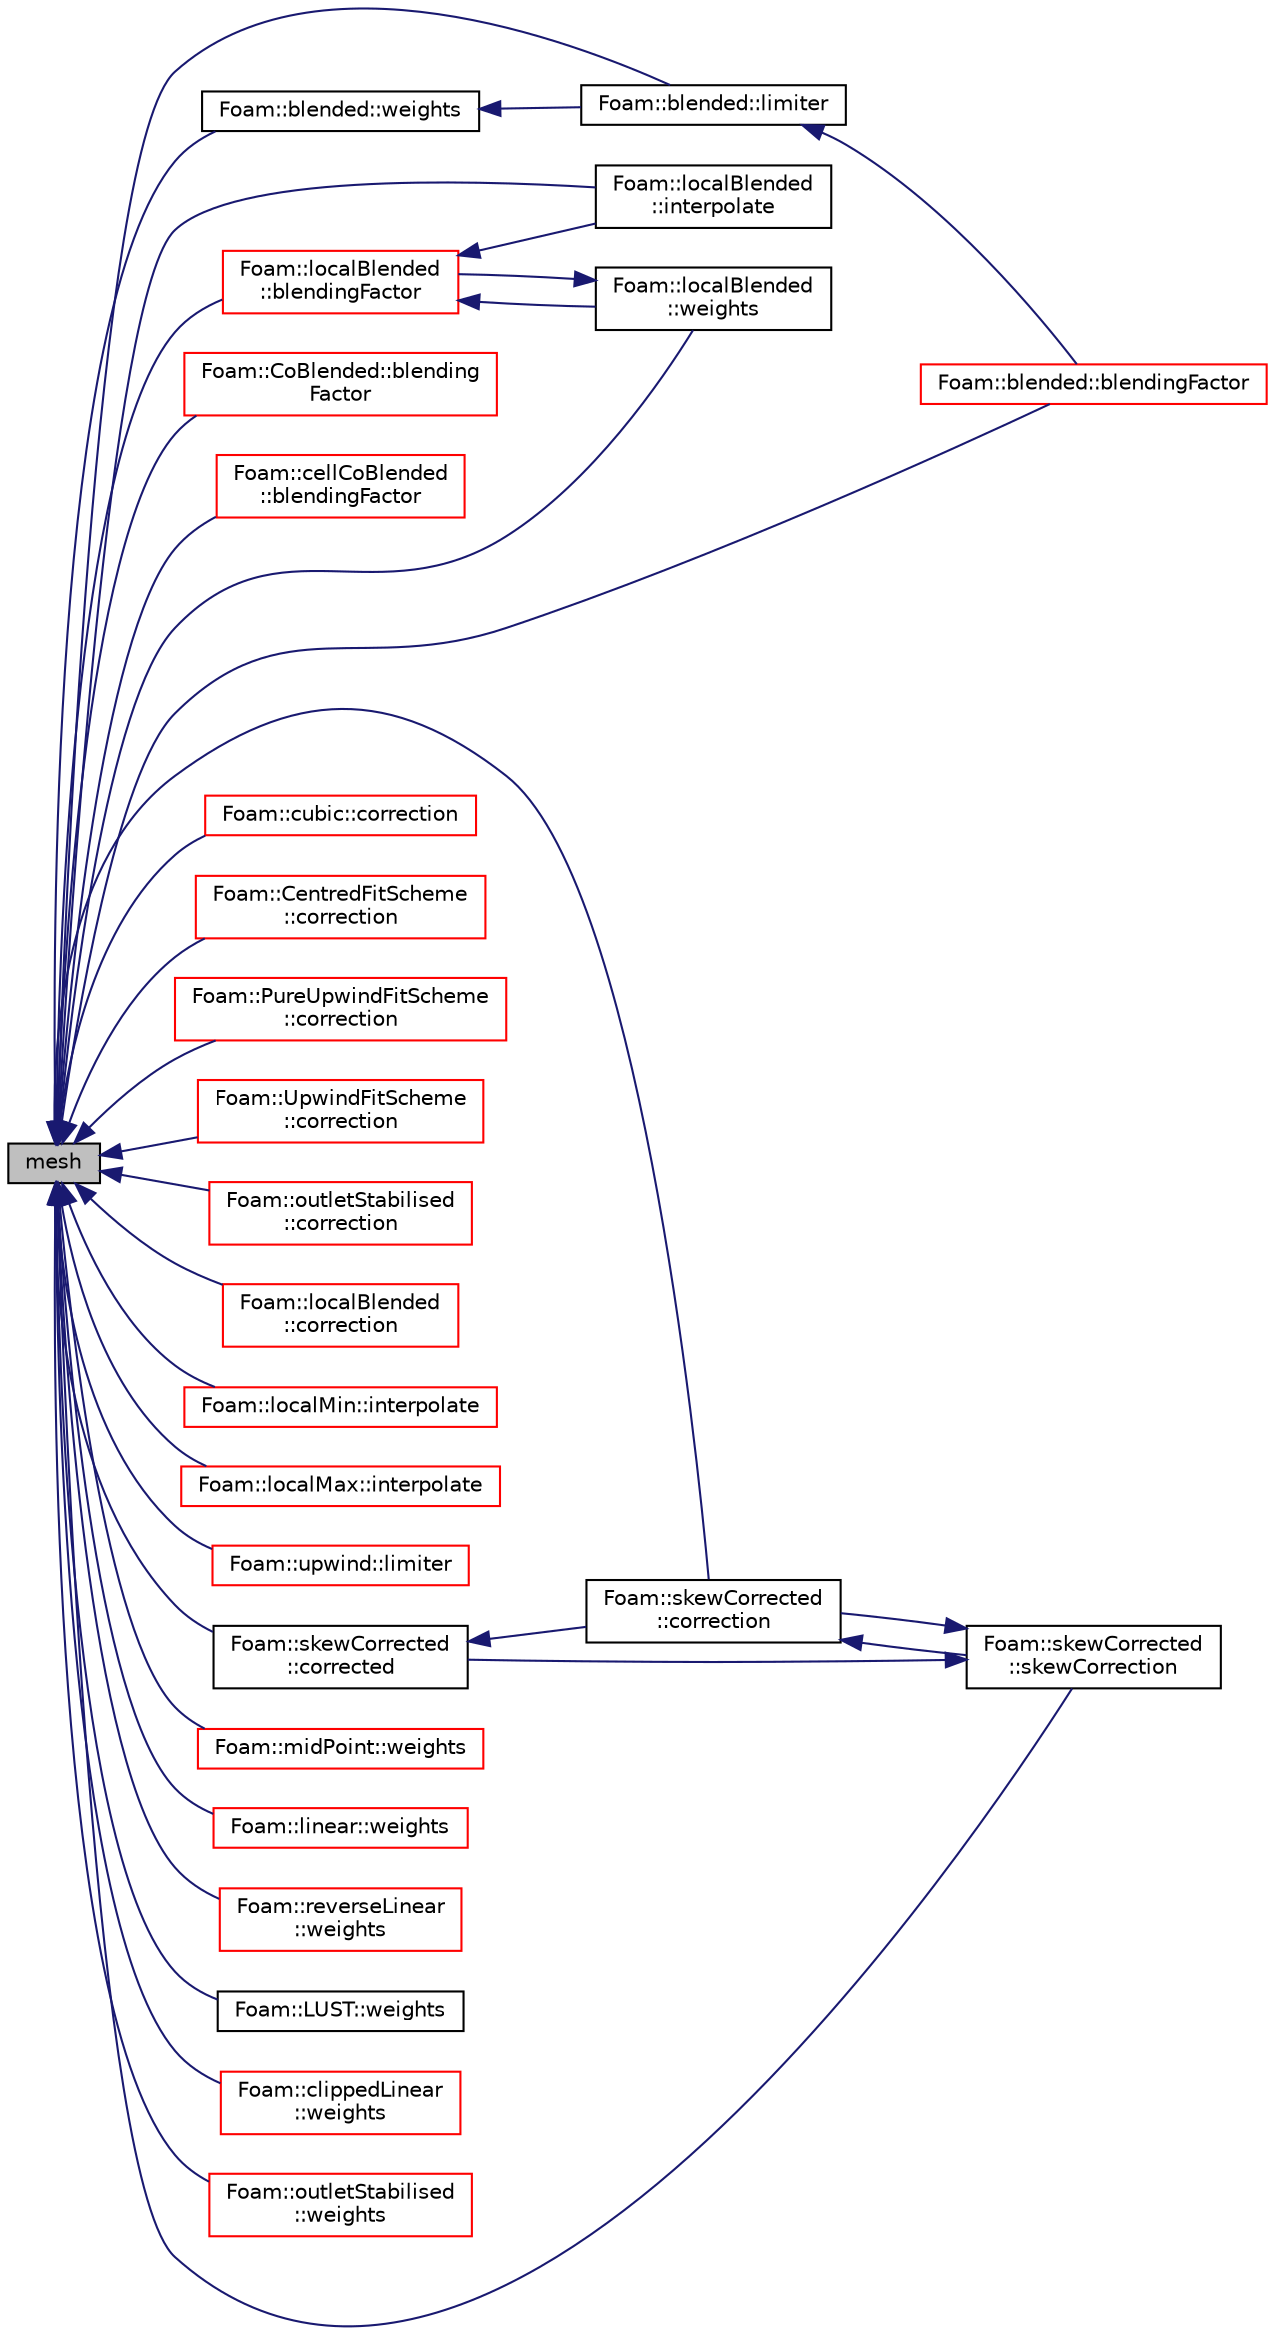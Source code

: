 digraph "mesh"
{
  bgcolor="transparent";
  edge [fontname="Helvetica",fontsize="10",labelfontname="Helvetica",labelfontsize="10"];
  node [fontname="Helvetica",fontsize="10",shape=record];
  rankdir="LR";
  Node1 [label="mesh",height=0.2,width=0.4,color="black", fillcolor="grey75", style="filled", fontcolor="black"];
  Node1 -> Node2 [dir="back",color="midnightblue",fontsize="10",style="solid",fontname="Helvetica"];
  Node2 [label="Foam::blended::blendingFactor",height=0.2,width=0.4,color="red",URL="$a00137.html#a82617bba2d0f481ec5866b91793d5703",tooltip="Return the face-based blending factor. "];
  Node1 -> Node3 [dir="back",color="midnightblue",fontsize="10",style="solid",fontname="Helvetica"];
  Node3 [label="Foam::localBlended\l::blendingFactor",height=0.2,width=0.4,color="red",URL="$a01396.html#a82617bba2d0f481ec5866b91793d5703",tooltip="Return the face-based blending factor. "];
  Node3 -> Node4 [dir="back",color="midnightblue",fontsize="10",style="solid",fontname="Helvetica"];
  Node4 [label="Foam::localBlended\l::interpolate",height=0.2,width=0.4,color="black",URL="$a01396.html#a44c7ae31de9c47b8793d7c9de65dee19",tooltip="Return the face-interpolate of the given cell field. "];
  Node3 -> Node5 [dir="back",color="midnightblue",fontsize="10",style="solid",fontname="Helvetica"];
  Node5 [label="Foam::localBlended\l::weights",height=0.2,width=0.4,color="black",URL="$a01396.html#a845f807ae2621854059e313269e7895a",tooltip="Return the interpolation weighting factors. "];
  Node5 -> Node3 [dir="back",color="midnightblue",fontsize="10",style="solid",fontname="Helvetica"];
  Node1 -> Node6 [dir="back",color="midnightblue",fontsize="10",style="solid",fontname="Helvetica"];
  Node6 [label="Foam::CoBlended::blending\lFactor",height=0.2,width=0.4,color="red",URL="$a00302.html#a82617bba2d0f481ec5866b91793d5703",tooltip="Return the face-based blending factor. "];
  Node1 -> Node7 [dir="back",color="midnightblue",fontsize="10",style="solid",fontname="Helvetica"];
  Node7 [label="Foam::cellCoBlended\l::blendingFactor",height=0.2,width=0.4,color="red",URL="$a00209.html#a82617bba2d0f481ec5866b91793d5703",tooltip="Return the face-based blending factor. "];
  Node1 -> Node8 [dir="back",color="midnightblue",fontsize="10",style="solid",fontname="Helvetica"];
  Node8 [label="Foam::skewCorrected\l::corrected",height=0.2,width=0.4,color="black",URL="$a02390.html#a38c3af2f484a71e2cedacc747beafdfc",tooltip="Return true if this scheme uses an explicit correction. "];
  Node8 -> Node9 [dir="back",color="midnightblue",fontsize="10",style="solid",fontname="Helvetica"];
  Node9 [label="Foam::skewCorrected\l::correction",height=0.2,width=0.4,color="black",URL="$a02390.html#a575a424a2a3d61de0e8d6ad368b61be1",tooltip="Return the explicit correction to the face-interpolate. "];
  Node9 -> Node10 [dir="back",color="midnightblue",fontsize="10",style="solid",fontname="Helvetica"];
  Node10 [label="Foam::skewCorrected\l::skewCorrection",height=0.2,width=0.4,color="black",URL="$a02390.html#a77518ac71924d7c1130707502eaab089"];
  Node10 -> Node8 [dir="back",color="midnightblue",fontsize="10",style="solid",fontname="Helvetica"];
  Node10 -> Node9 [dir="back",color="midnightblue",fontsize="10",style="solid",fontname="Helvetica"];
  Node1 -> Node11 [dir="back",color="midnightblue",fontsize="10",style="solid",fontname="Helvetica"];
  Node11 [label="Foam::cubic::correction",height=0.2,width=0.4,color="red",URL="$a00451.html#a575a424a2a3d61de0e8d6ad368b61be1",tooltip="Return the explicit correction to the face-interpolate. "];
  Node1 -> Node12 [dir="back",color="midnightblue",fontsize="10",style="solid",fontname="Helvetica"];
  Node12 [label="Foam::CentredFitScheme\l::correction",height=0.2,width=0.4,color="red",URL="$a00257.html#a575a424a2a3d61de0e8d6ad368b61be1",tooltip="Return the explicit correction to the face-interpolate. "];
  Node1 -> Node13 [dir="back",color="midnightblue",fontsize="10",style="solid",fontname="Helvetica"];
  Node13 [label="Foam::PureUpwindFitScheme\l::correction",height=0.2,width=0.4,color="red",URL="$a02072.html#a575a424a2a3d61de0e8d6ad368b61be1",tooltip="Return the explicit correction to the face-interpolate. "];
  Node1 -> Node14 [dir="back",color="midnightblue",fontsize="10",style="solid",fontname="Helvetica"];
  Node14 [label="Foam::UpwindFitScheme\l::correction",height=0.2,width=0.4,color="red",URL="$a02868.html#a575a424a2a3d61de0e8d6ad368b61be1",tooltip="Return the explicit correction to the face-interpolate. "];
  Node1 -> Node15 [dir="back",color="midnightblue",fontsize="10",style="solid",fontname="Helvetica"];
  Node15 [label="Foam::outletStabilised\l::correction",height=0.2,width=0.4,color="red",URL="$a01784.html#a575a424a2a3d61de0e8d6ad368b61be1",tooltip="Return the explicit correction to the face-interpolate. "];
  Node1 -> Node9 [dir="back",color="midnightblue",fontsize="10",style="solid",fontname="Helvetica"];
  Node1 -> Node16 [dir="back",color="midnightblue",fontsize="10",style="solid",fontname="Helvetica"];
  Node16 [label="Foam::localBlended\l::correction",height=0.2,width=0.4,color="red",URL="$a01396.html#a575a424a2a3d61de0e8d6ad368b61be1",tooltip="Return the explicit correction to the face-interpolate. "];
  Node1 -> Node17 [dir="back",color="midnightblue",fontsize="10",style="solid",fontname="Helvetica"];
  Node17 [label="Foam::localMin::interpolate",height=0.2,width=0.4,color="red",URL="$a01401.html#aab9aba6ccea702183c1de2555858bf43",tooltip="Return the face-interpolate of the given cell field. "];
  Node1 -> Node18 [dir="back",color="midnightblue",fontsize="10",style="solid",fontname="Helvetica"];
  Node18 [label="Foam::localMax::interpolate",height=0.2,width=0.4,color="red",URL="$a01400.html#aab9aba6ccea702183c1de2555858bf43",tooltip="Return the face-interpolate of the given cell field. "];
  Node1 -> Node4 [dir="back",color="midnightblue",fontsize="10",style="solid",fontname="Helvetica"];
  Node1 -> Node19 [dir="back",color="midnightblue",fontsize="10",style="solid",fontname="Helvetica"];
  Node19 [label="Foam::upwind::limiter",height=0.2,width=0.4,color="red",URL="$a02862.html#a0e8be315bcb7f7798e60cfb209037652",tooltip="Return the interpolation limiter. "];
  Node1 -> Node20 [dir="back",color="midnightblue",fontsize="10",style="solid",fontname="Helvetica"];
  Node20 [label="Foam::blended::limiter",height=0.2,width=0.4,color="black",URL="$a00137.html#a0e8be315bcb7f7798e60cfb209037652",tooltip="Return the interpolation limiter. "];
  Node20 -> Node2 [dir="back",color="midnightblue",fontsize="10",style="solid",fontname="Helvetica"];
  Node1 -> Node10 [dir="back",color="midnightblue",fontsize="10",style="solid",fontname="Helvetica"];
  Node1 -> Node21 [dir="back",color="midnightblue",fontsize="10",style="solid",fontname="Helvetica"];
  Node21 [label="Foam::midPoint::weights",height=0.2,width=0.4,color="red",URL="$a01513.html#ae3cee6bfc4fee6e13df66df7e856ed37",tooltip="Return the interpolation weighting factors. "];
  Node1 -> Node22 [dir="back",color="midnightblue",fontsize="10",style="solid",fontname="Helvetica"];
  Node22 [label="Foam::linear::weights",height=0.2,width=0.4,color="red",URL="$a01353.html#ae3cee6bfc4fee6e13df66df7e856ed37",tooltip="Return the interpolation weighting factors. "];
  Node1 -> Node23 [dir="back",color="midnightblue",fontsize="10",style="solid",fontname="Helvetica"];
  Node23 [label="Foam::reverseLinear\l::weights",height=0.2,width=0.4,color="red",URL="$a02230.html#ae3cee6bfc4fee6e13df66df7e856ed37",tooltip="Return the interpolation weighting factors. "];
  Node1 -> Node24 [dir="back",color="midnightblue",fontsize="10",style="solid",fontname="Helvetica"];
  Node24 [label="Foam::LUST::weights",height=0.2,width=0.4,color="black",URL="$a01414.html#a2423630dcb5b92925c32e7f3180c20ce",tooltip="Return the interpolation weighting factors. "];
  Node1 -> Node25 [dir="back",color="midnightblue",fontsize="10",style="solid",fontname="Helvetica"];
  Node25 [label="Foam::clippedLinear\l::weights",height=0.2,width=0.4,color="red",URL="$a00276.html#ae3cee6bfc4fee6e13df66df7e856ed37",tooltip="Return the interpolation weighting factors. "];
  Node1 -> Node26 [dir="back",color="midnightblue",fontsize="10",style="solid",fontname="Helvetica"];
  Node26 [label="Foam::outletStabilised\l::weights",height=0.2,width=0.4,color="red",URL="$a01784.html#a845f807ae2621854059e313269e7895a",tooltip="Return the interpolation weighting factors. "];
  Node1 -> Node5 [dir="back",color="midnightblue",fontsize="10",style="solid",fontname="Helvetica"];
  Node1 -> Node27 [dir="back",color="midnightblue",fontsize="10",style="solid",fontname="Helvetica"];
  Node27 [label="Foam::blended::weights",height=0.2,width=0.4,color="black",URL="$a00137.html#acaeaacfc63a1de4752ad8d5a34dce3b7",tooltip="Return the interpolation weighting factors. "];
  Node27 -> Node20 [dir="back",color="midnightblue",fontsize="10",style="solid",fontname="Helvetica"];
}
